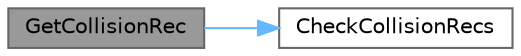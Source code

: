 digraph "GetCollisionRec"
{
 // LATEX_PDF_SIZE
  bgcolor="transparent";
  edge [fontname=Helvetica,fontsize=10,labelfontname=Helvetica,labelfontsize=10];
  node [fontname=Helvetica,fontsize=10,shape=box,height=0.2,width=0.4];
  rankdir="LR";
  Node1 [id="Node000001",label="GetCollisionRec",height=0.2,width=0.4,color="gray40", fillcolor="grey60", style="filled", fontcolor="black",tooltip=" "];
  Node1 -> Node2 [id="edge2_Node000001_Node000002",color="steelblue1",style="solid",tooltip=" "];
  Node2 [id="Node000002",label="CheckCollisionRecs",height=0.2,width=0.4,color="grey40", fillcolor="white", style="filled",URL="$_classes_2lib_2rshapes_8c.html#a301af761ce21cad6071b7742d7141a6e",tooltip=" "];
}

